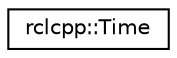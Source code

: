 digraph "Graphical Class Hierarchy"
{
  edge [fontname="Helvetica",fontsize="10",labelfontname="Helvetica",labelfontsize="10"];
  node [fontname="Helvetica",fontsize="10",shape=record];
  rankdir="LR";
  Node0 [label="rclcpp::Time",height=0.2,width=0.4,color="black", fillcolor="white", style="filled",URL="$classrclcpp_1_1Time.html"];
}
